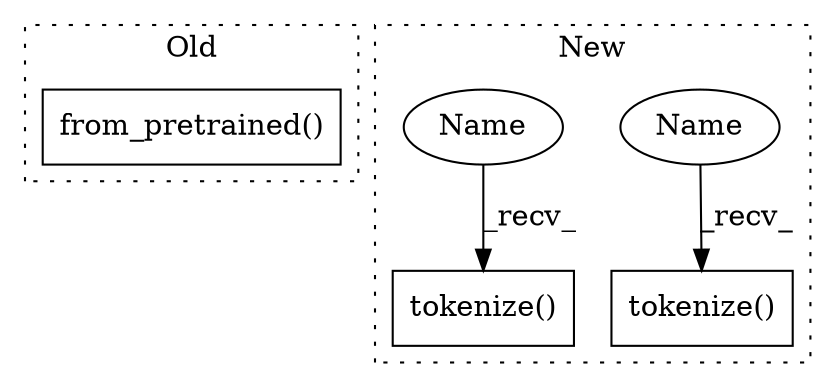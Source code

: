 digraph G {
subgraph cluster0 {
1 [label="from_pretrained()" a="75" s="302,349" l="30,1" shape="box"];
label = "Old";
style="dotted";
}
subgraph cluster1 {
2 [label="tokenize()" a="75" s="651,687" l="24,1" shape="box"];
3 [label="tokenize()" a="75" s="558,593" l="24,1" shape="box"];
4 [label="Name" a="87" s="558" l="14" shape="ellipse"];
5 [label="Name" a="87" s="651" l="14" shape="ellipse"];
label = "New";
style="dotted";
}
4 -> 3 [label="_recv_"];
5 -> 2 [label="_recv_"];
}